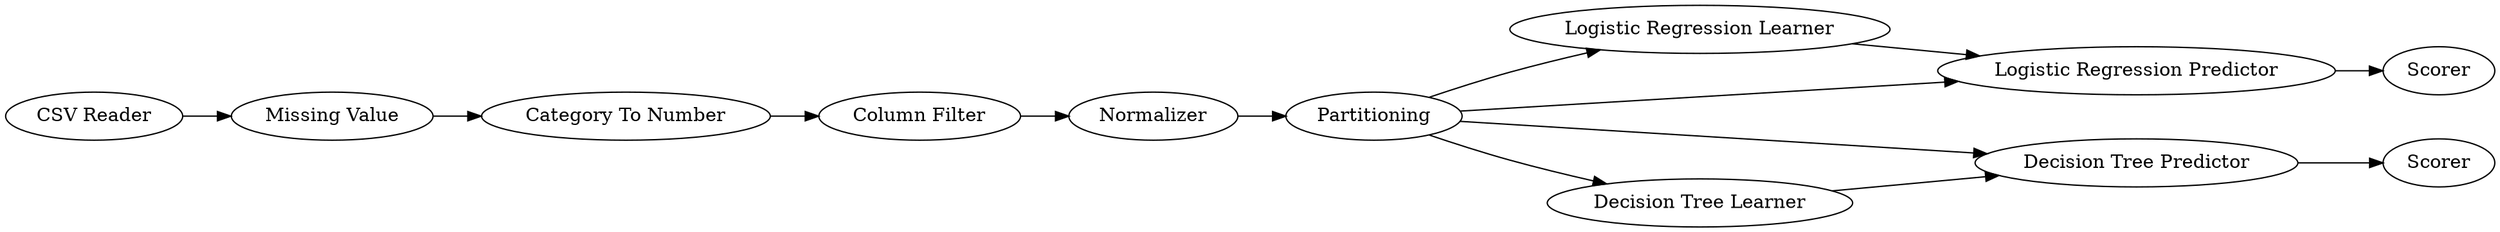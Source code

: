 digraph {
	"1556426347110196210_6" [label="Logistic Regression Learner"]
	"1556426347110196210_1" [label="CSV Reader"]
	"1556426347110196210_8" [label="Logistic Regression Predictor"]
	"1556426347110196210_10" [label="Decision Tree Predictor"]
	"1556426347110196210_7" [label="Category To Number"]
	"1556426347110196210_5" [label=Partitioning]
	"1556426347110196210_12" [label=Scorer]
	"1556426347110196210_11" [label=Scorer]
	"1556426347110196210_4" [label=Normalizer]
	"1556426347110196210_2" [label="Missing Value"]
	"1556426347110196210_3" [label="Column Filter"]
	"1556426347110196210_9" [label="Decision Tree Learner"]
	"1556426347110196210_5" -> "1556426347110196210_8"
	"1556426347110196210_5" -> "1556426347110196210_9"
	"1556426347110196210_1" -> "1556426347110196210_2"
	"1556426347110196210_10" -> "1556426347110196210_12"
	"1556426347110196210_6" -> "1556426347110196210_8"
	"1556426347110196210_8" -> "1556426347110196210_11"
	"1556426347110196210_5" -> "1556426347110196210_10"
	"1556426347110196210_7" -> "1556426347110196210_3"
	"1556426347110196210_3" -> "1556426347110196210_4"
	"1556426347110196210_9" -> "1556426347110196210_10"
	"1556426347110196210_5" -> "1556426347110196210_6"
	"1556426347110196210_4" -> "1556426347110196210_5"
	"1556426347110196210_2" -> "1556426347110196210_7"
	rankdir=LR
}
